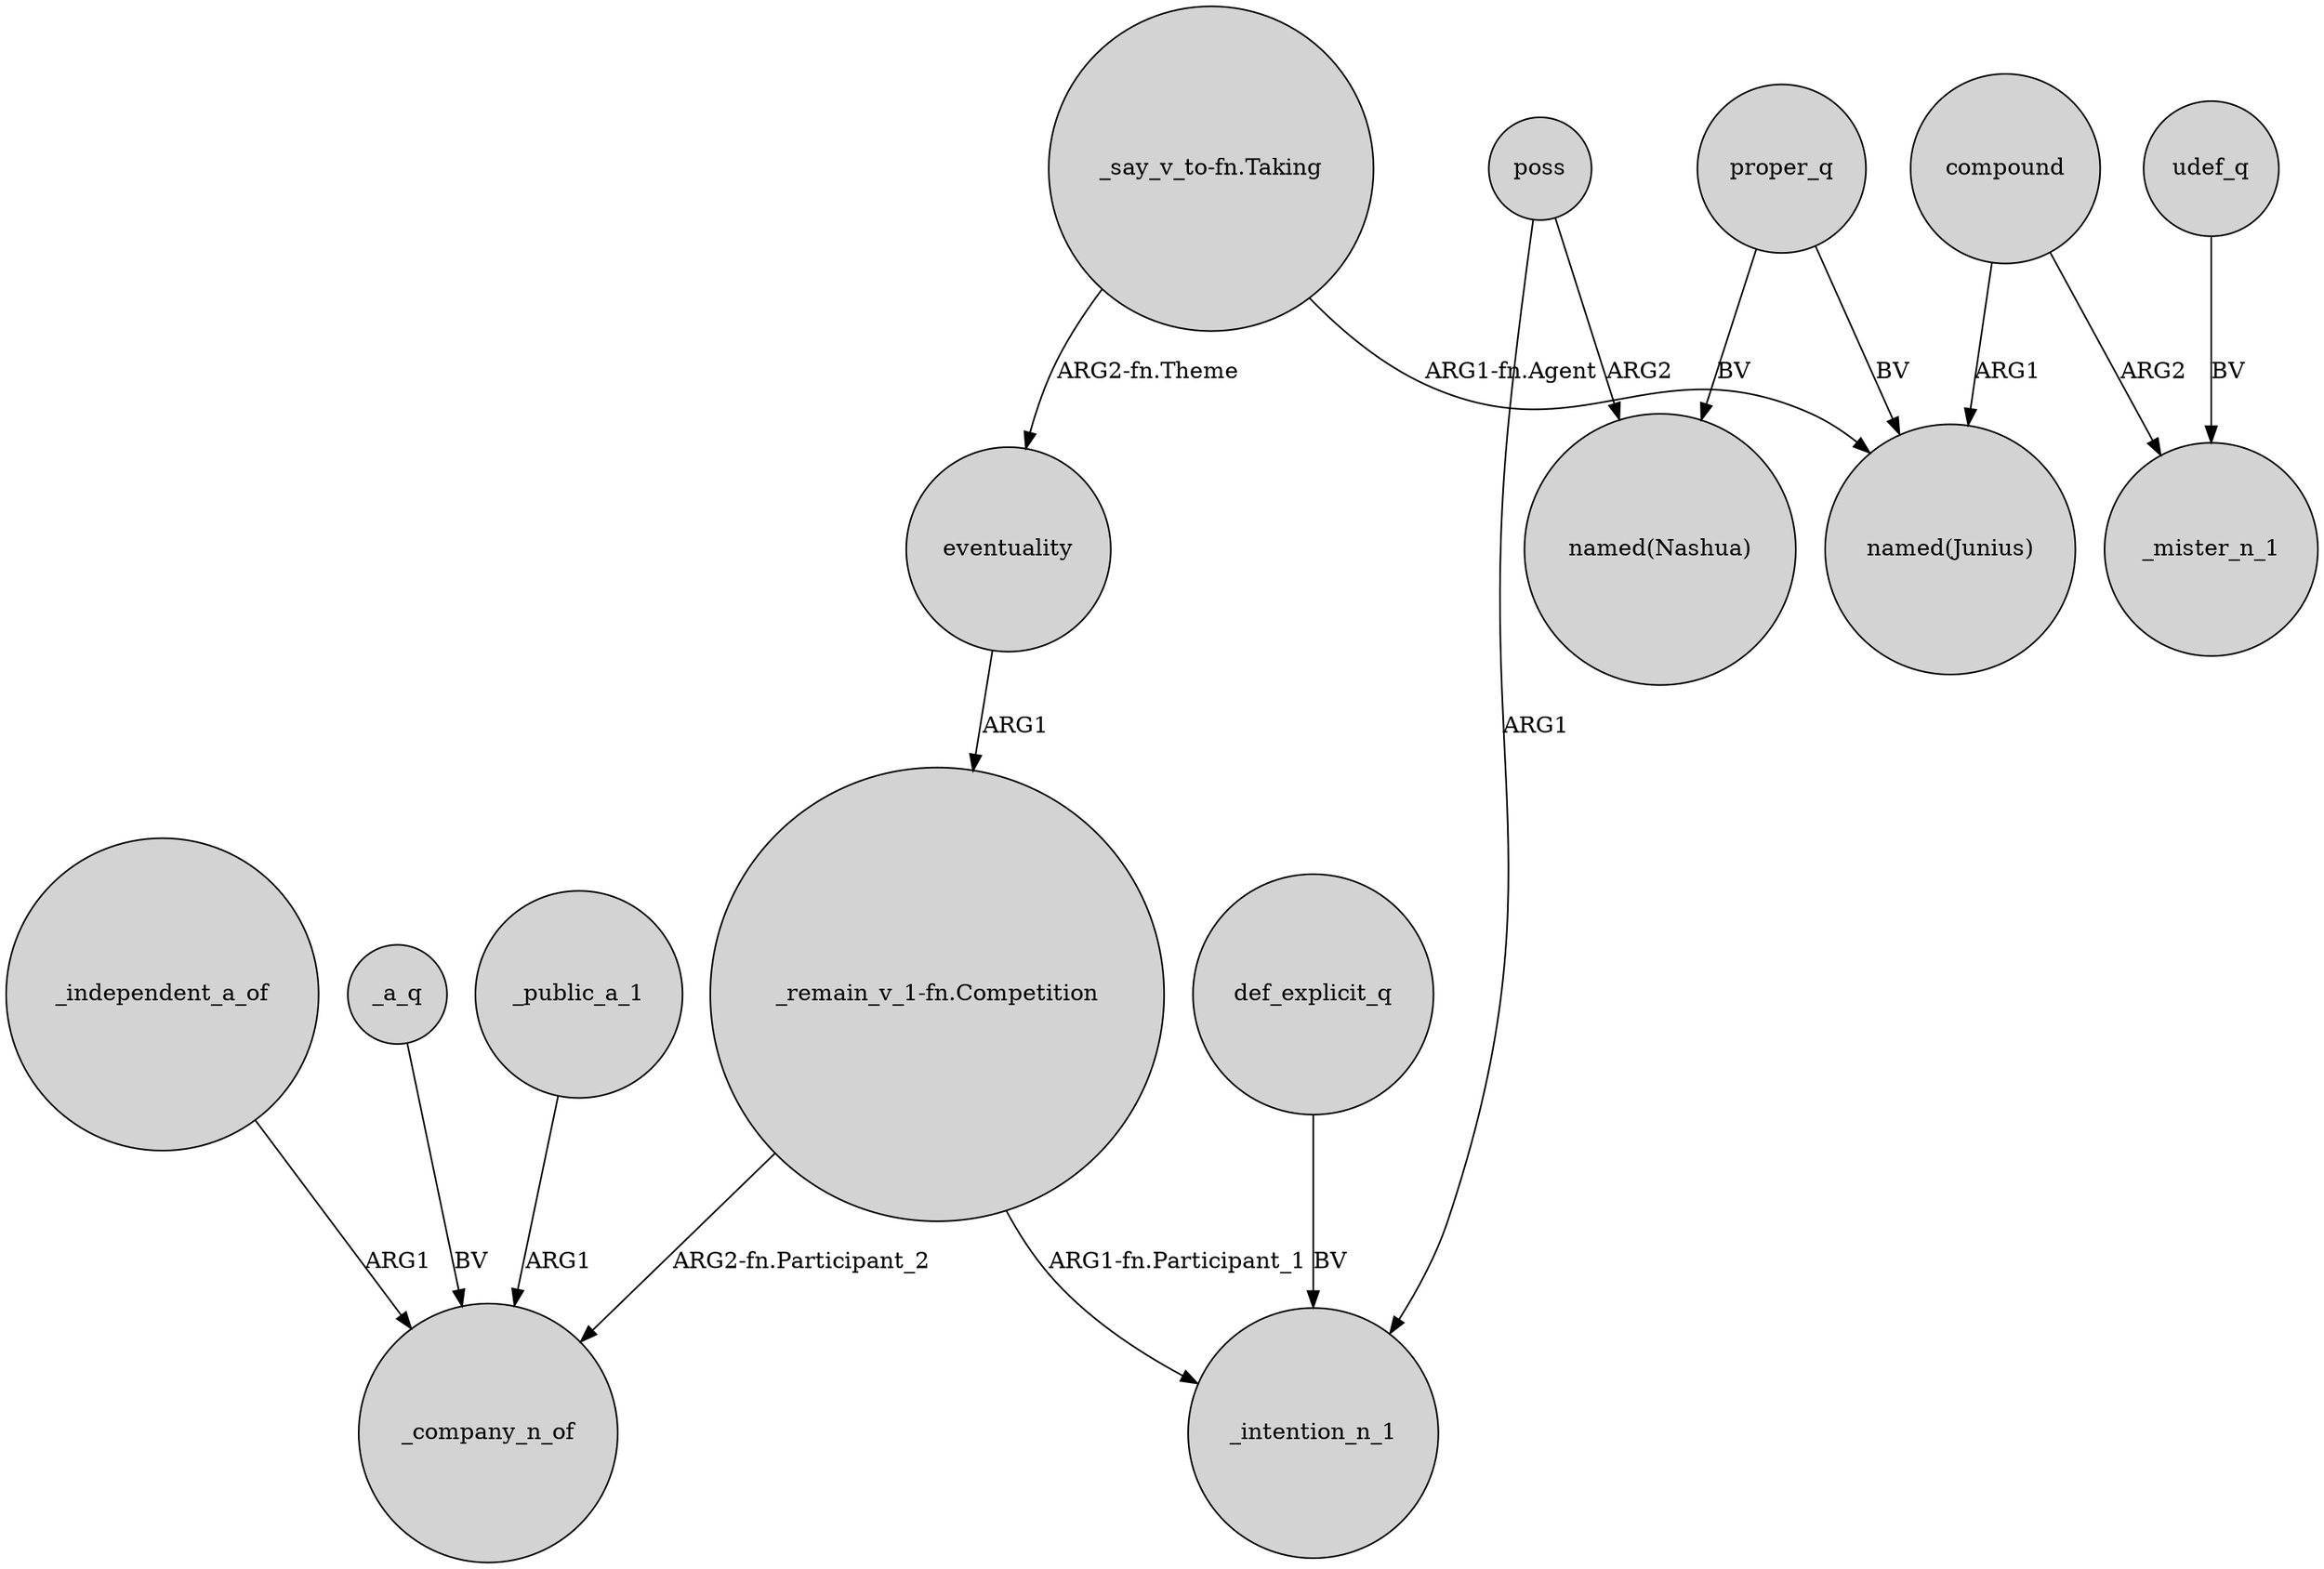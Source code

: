 digraph {
	node [shape=circle style=filled]
	_independent_a_of -> _company_n_of [label=ARG1]
	_a_q -> _company_n_of [label=BV]
	def_explicit_q -> _intention_n_1 [label=BV]
	proper_q -> "named(Junius)" [label=BV]
	compound -> "named(Junius)" [label=ARG1]
	_public_a_1 -> _company_n_of [label=ARG1]
	compound -> _mister_n_1 [label=ARG2]
	"_say_v_to-fn.Taking" -> "named(Junius)" [label="ARG1-fn.Agent"]
	udef_q -> _mister_n_1 [label=BV]
	"_remain_v_1-fn.Competition" -> _intention_n_1 [label="ARG1-fn.Participant_1"]
	proper_q -> "named(Nashua)" [label=BV]
	poss -> "named(Nashua)" [label=ARG2]
	eventuality -> "_remain_v_1-fn.Competition" [label=ARG1]
	"_remain_v_1-fn.Competition" -> _company_n_of [label="ARG2-fn.Participant_2"]
	"_say_v_to-fn.Taking" -> eventuality [label="ARG2-fn.Theme"]
	poss -> _intention_n_1 [label=ARG1]
}
